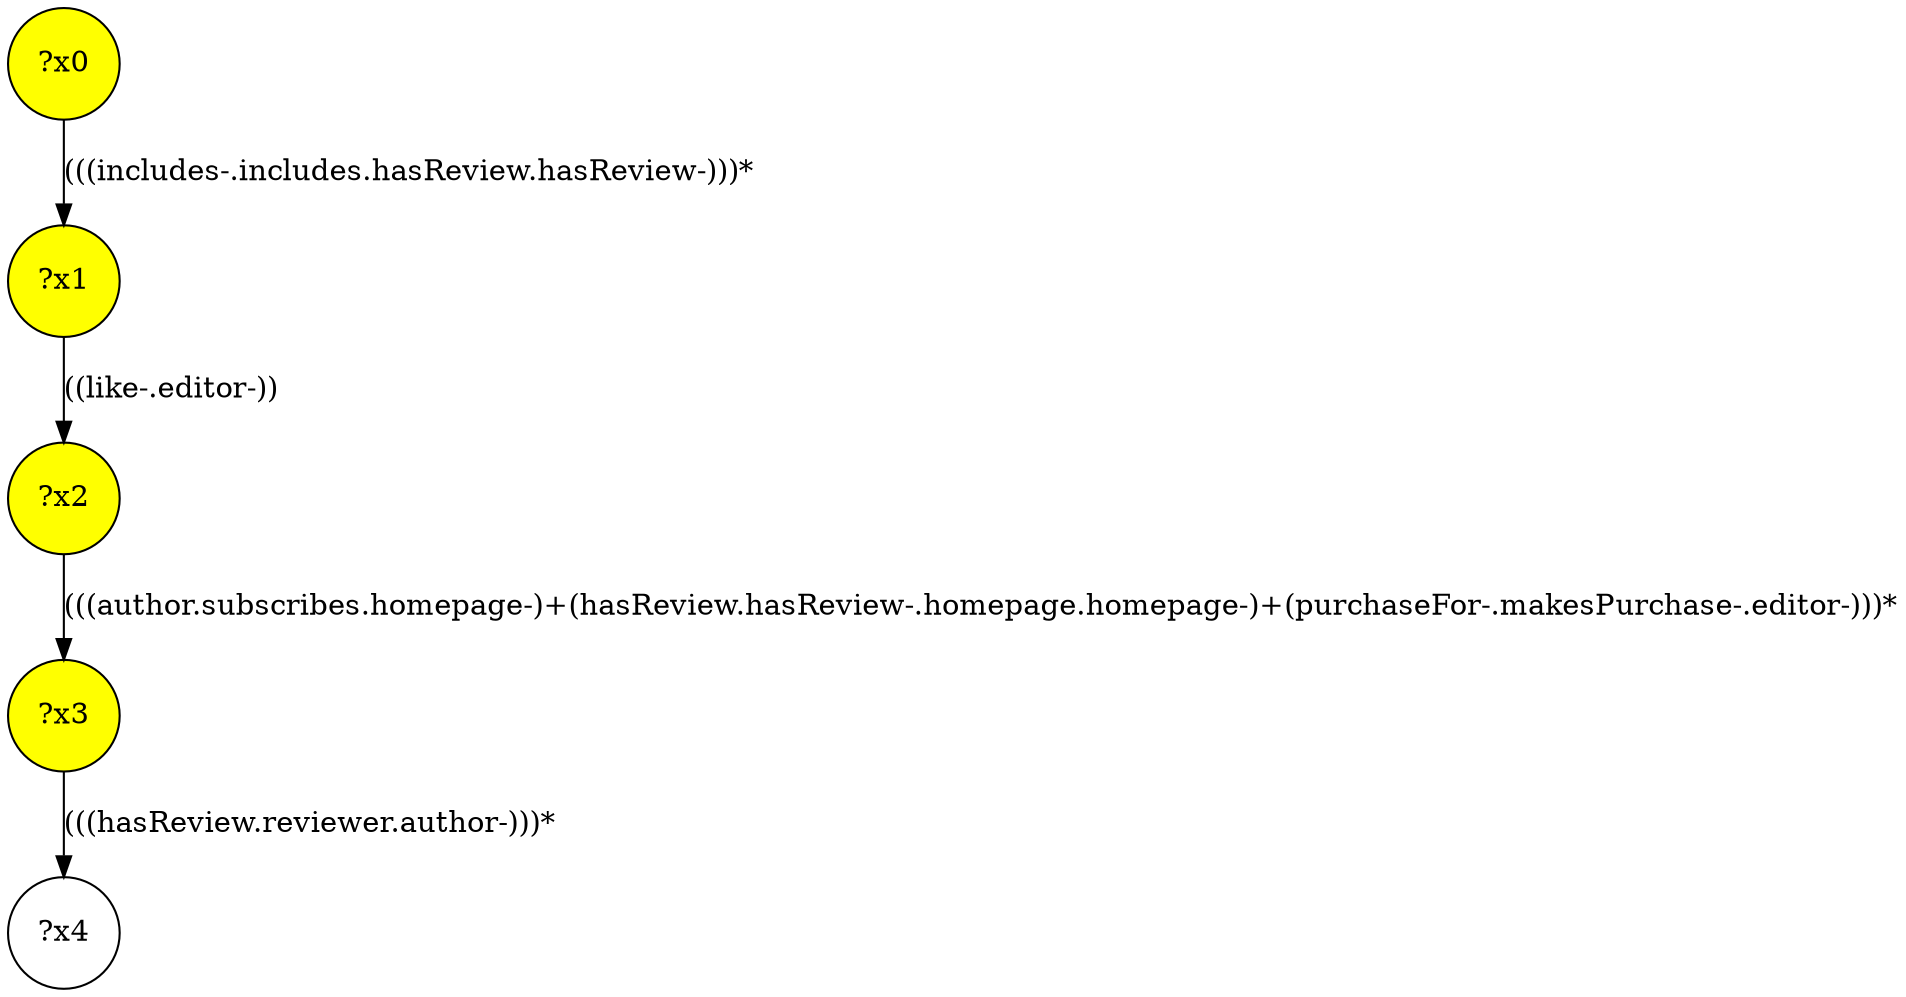 digraph g {
	x3 [fillcolor="yellow", style="filled," shape=circle, label="?x3"];
	x0 [fillcolor="yellow", style="filled," shape=circle, label="?x0"];
	x2 [fillcolor="yellow", style="filled," shape=circle, label="?x2"];
	x1 [fillcolor="yellow", style="filled," shape=circle, label="?x1"];
	x0 -> x1 [label="(((includes-.includes.hasReview.hasReview-)))*"];
	x1 -> x2 [label="((like-.editor-))"];
	x2 -> x3 [label="(((author.subscribes.homepage-)+(hasReview.hasReview-.homepage.homepage-)+(purchaseFor-.makesPurchase-.editor-)))*"];
	x4 [shape=circle, label="?x4"];
	x3 -> x4 [label="(((hasReview.reviewer.author-)))*"];
}
